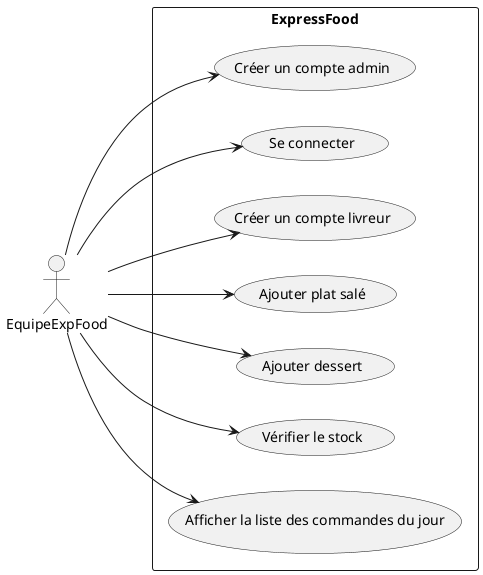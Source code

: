 
@startuml EquipeExpFood

left to right direction

actor "EquipeExpFood" as EquipeExpFood

rectangle ExpressFood {
  usecase "Créer un compte admin" as UC1
  usecase "Se connecter" as UC2
  usecase "Créer un compte livreur" as UC3
  usecase "Ajouter plat salé" as UC4
  usecase "Ajouter dessert" as UC5
  usecase "Vérifier le stock" as UC6
  usecase "Afficher la liste des commandes du jour" as UC7
}

EquipeExpFood --> UC1
EquipeExpFood --> UC2
EquipeExpFood --> UC3
EquipeExpFood --> UC4
EquipeExpFood --> UC5
EquipeExpFood --> UC6
EquipeExpFood --> UC7



@enduml
